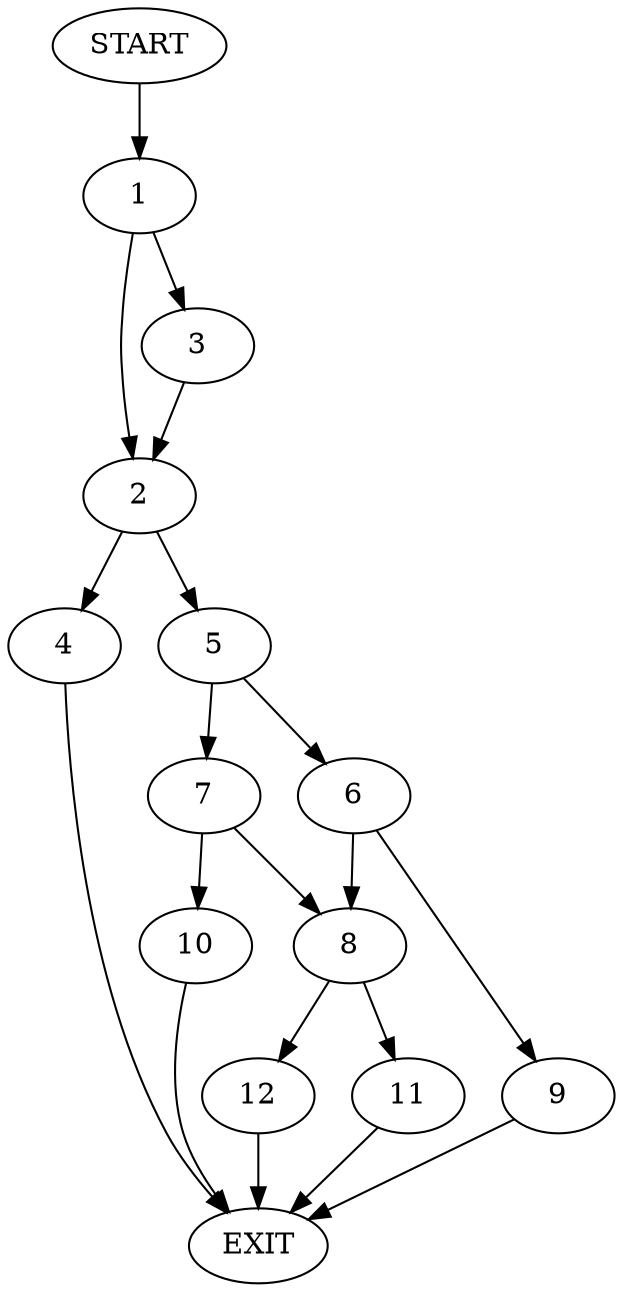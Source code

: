 digraph {
0 [label="START"]
13 [label="EXIT"]
0 -> 1
1 -> 2
1 -> 3
2 -> 4
2 -> 5
3 -> 2
5 -> 6
5 -> 7
4 -> 13
6 -> 8
6 -> 9
7 -> 10
7 -> 8
8 -> 11
8 -> 12
10 -> 13
9 -> 13
11 -> 13
12 -> 13
}
